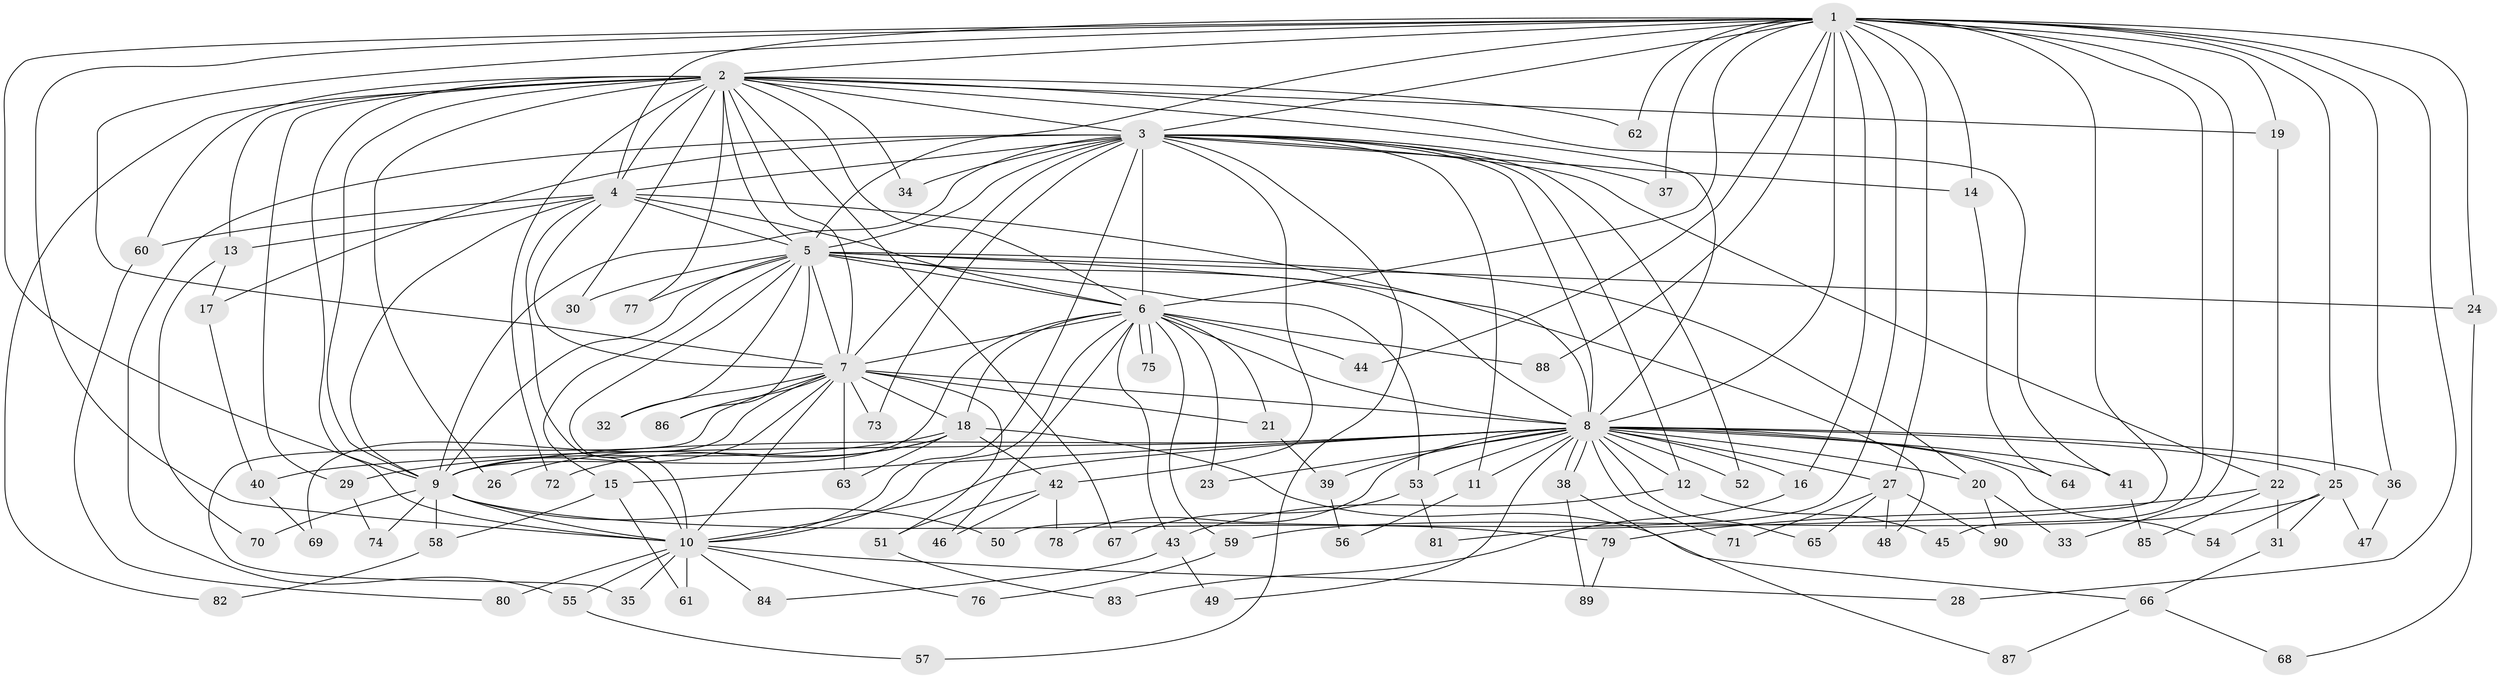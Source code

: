 // coarse degree distribution, {17: 0.015384615384615385, 15: 0.046153846153846156, 21: 0.015384615384615385, 25: 0.015384615384615385, 11: 0.015384615384615385, 13: 0.015384615384615385, 3: 0.24615384615384617, 4: 0.06153846153846154, 6: 0.03076923076923077, 7: 0.015384615384615385, 5: 0.03076923076923077, 2: 0.47692307692307695, 1: 0.015384615384615385}
// Generated by graph-tools (version 1.1) at 2025/49/03/04/25 22:49:33]
// undirected, 90 vertices, 205 edges
graph export_dot {
  node [color=gray90,style=filled];
  1;
  2;
  3;
  4;
  5;
  6;
  7;
  8;
  9;
  10;
  11;
  12;
  13;
  14;
  15;
  16;
  17;
  18;
  19;
  20;
  21;
  22;
  23;
  24;
  25;
  26;
  27;
  28;
  29;
  30;
  31;
  32;
  33;
  34;
  35;
  36;
  37;
  38;
  39;
  40;
  41;
  42;
  43;
  44;
  45;
  46;
  47;
  48;
  49;
  50;
  51;
  52;
  53;
  54;
  55;
  56;
  57;
  58;
  59;
  60;
  61;
  62;
  63;
  64;
  65;
  66;
  67;
  68;
  69;
  70;
  71;
  72;
  73;
  74;
  75;
  76;
  77;
  78;
  79;
  80;
  81;
  82;
  83;
  84;
  85;
  86;
  87;
  88;
  89;
  90;
  1 -- 2;
  1 -- 3;
  1 -- 4;
  1 -- 5;
  1 -- 6;
  1 -- 7;
  1 -- 8;
  1 -- 9;
  1 -- 10;
  1 -- 14;
  1 -- 16;
  1 -- 19;
  1 -- 24;
  1 -- 25;
  1 -- 27;
  1 -- 28;
  1 -- 33;
  1 -- 36;
  1 -- 37;
  1 -- 44;
  1 -- 45;
  1 -- 50;
  1 -- 62;
  1 -- 81;
  1 -- 88;
  2 -- 3;
  2 -- 4;
  2 -- 5;
  2 -- 6;
  2 -- 7;
  2 -- 8;
  2 -- 9;
  2 -- 10;
  2 -- 13;
  2 -- 19;
  2 -- 26;
  2 -- 29;
  2 -- 30;
  2 -- 34;
  2 -- 41;
  2 -- 60;
  2 -- 62;
  2 -- 67;
  2 -- 72;
  2 -- 77;
  2 -- 82;
  3 -- 4;
  3 -- 5;
  3 -- 6;
  3 -- 7;
  3 -- 8;
  3 -- 9;
  3 -- 10;
  3 -- 11;
  3 -- 12;
  3 -- 14;
  3 -- 17;
  3 -- 22;
  3 -- 34;
  3 -- 37;
  3 -- 42;
  3 -- 52;
  3 -- 55;
  3 -- 57;
  3 -- 73;
  4 -- 5;
  4 -- 6;
  4 -- 7;
  4 -- 8;
  4 -- 9;
  4 -- 10;
  4 -- 13;
  4 -- 60;
  5 -- 6;
  5 -- 7;
  5 -- 8;
  5 -- 9;
  5 -- 10;
  5 -- 15;
  5 -- 20;
  5 -- 24;
  5 -- 30;
  5 -- 32;
  5 -- 48;
  5 -- 53;
  5 -- 77;
  5 -- 86;
  6 -- 7;
  6 -- 8;
  6 -- 9;
  6 -- 10;
  6 -- 18;
  6 -- 21;
  6 -- 23;
  6 -- 43;
  6 -- 44;
  6 -- 46;
  6 -- 59;
  6 -- 75;
  6 -- 75;
  6 -- 88;
  7 -- 8;
  7 -- 9;
  7 -- 10;
  7 -- 18;
  7 -- 21;
  7 -- 32;
  7 -- 35;
  7 -- 51;
  7 -- 63;
  7 -- 69;
  7 -- 73;
  7 -- 86;
  8 -- 9;
  8 -- 10;
  8 -- 11;
  8 -- 12;
  8 -- 15;
  8 -- 16;
  8 -- 20;
  8 -- 23;
  8 -- 25;
  8 -- 27;
  8 -- 36;
  8 -- 38;
  8 -- 38;
  8 -- 39;
  8 -- 40;
  8 -- 41;
  8 -- 49;
  8 -- 52;
  8 -- 53;
  8 -- 54;
  8 -- 64;
  8 -- 65;
  8 -- 71;
  8 -- 78;
  9 -- 10;
  9 -- 50;
  9 -- 58;
  9 -- 70;
  9 -- 74;
  9 -- 79;
  10 -- 28;
  10 -- 35;
  10 -- 55;
  10 -- 61;
  10 -- 76;
  10 -- 80;
  10 -- 84;
  11 -- 56;
  12 -- 43;
  12 -- 45;
  13 -- 17;
  13 -- 70;
  14 -- 64;
  15 -- 58;
  15 -- 61;
  16 -- 83;
  17 -- 40;
  18 -- 26;
  18 -- 29;
  18 -- 42;
  18 -- 63;
  18 -- 66;
  18 -- 72;
  19 -- 22;
  20 -- 33;
  20 -- 90;
  21 -- 39;
  22 -- 31;
  22 -- 79;
  22 -- 85;
  24 -- 68;
  25 -- 31;
  25 -- 47;
  25 -- 54;
  25 -- 59;
  27 -- 48;
  27 -- 65;
  27 -- 71;
  27 -- 90;
  29 -- 74;
  31 -- 66;
  36 -- 47;
  38 -- 87;
  38 -- 89;
  39 -- 56;
  40 -- 69;
  41 -- 85;
  42 -- 46;
  42 -- 51;
  42 -- 78;
  43 -- 49;
  43 -- 84;
  51 -- 83;
  53 -- 67;
  53 -- 81;
  55 -- 57;
  58 -- 82;
  59 -- 76;
  60 -- 80;
  66 -- 68;
  66 -- 87;
  79 -- 89;
}
